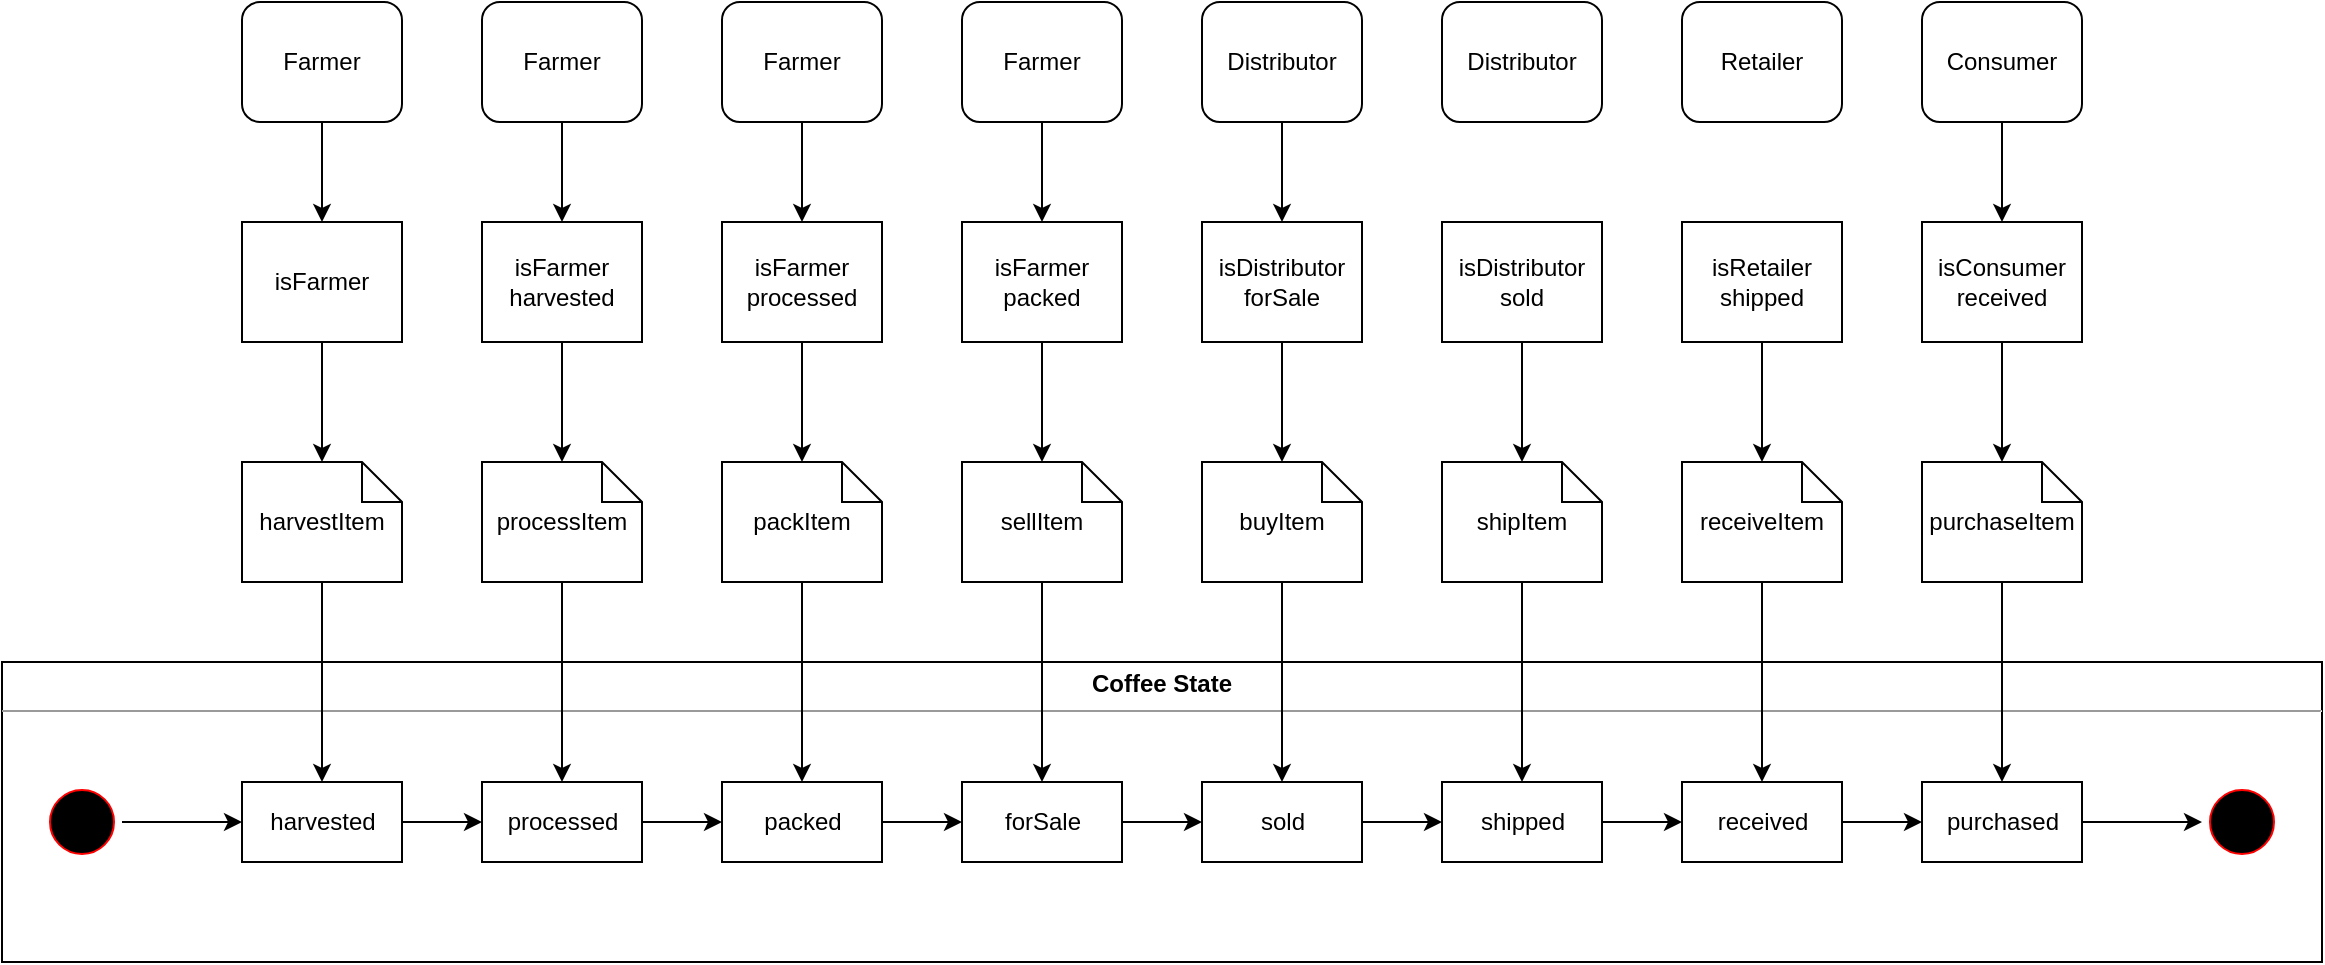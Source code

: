 <mxfile version="14.7.10" type="device"><diagram id="Bq9gZvkqZx10nz50B-gL" name="Page-1"><mxGraphModel dx="2253" dy="794" grid="1" gridSize="10" guides="1" tooltips="1" connect="1" arrows="1" fold="1" page="1" pageScale="1" pageWidth="827" pageHeight="1169" math="0" shadow="0"><root><mxCell id="0"/><mxCell id="1" parent="0"/><mxCell id="h-RWVdlQ8j0TvEtJf3xF-17" value="" style="edgeStyle=orthogonalEdgeStyle;rounded=0;orthogonalLoop=1;jettySize=auto;html=1;" edge="1" parent="1" source="t3SWT46b5YHRuQdbZlro-1" target="h-RWVdlQ8j0TvEtJf3xF-1"><mxGeometry relative="1" as="geometry"/></mxCell><mxCell id="t3SWT46b5YHRuQdbZlro-1" value="Farmer" style="rounded=1;whiteSpace=wrap;html=1;" parent="1" vertex="1"><mxGeometry x="40" y="70" width="80" height="60" as="geometry"/></mxCell><mxCell id="h-RWVdlQ8j0TvEtJf3xF-25" value="" style="edgeStyle=orthogonalEdgeStyle;rounded=0;orthogonalLoop=1;jettySize=auto;html=1;" edge="1" parent="1" source="t3SWT46b5YHRuQdbZlro-2" target="h-RWVdlQ8j0TvEtJf3xF-16"><mxGeometry relative="1" as="geometry"/></mxCell><mxCell id="t3SWT46b5YHRuQdbZlro-2" value="Distributor" style="rounded=1;whiteSpace=wrap;html=1;" parent="1" vertex="1"><mxGeometry x="520" y="70" width="80" height="60" as="geometry"/></mxCell><mxCell id="t3SWT46b5YHRuQdbZlro-3" value="Retailer" style="rounded=1;whiteSpace=wrap;html=1;" parent="1" vertex="1"><mxGeometry x="760" y="70" width="80" height="60" as="geometry"/></mxCell><mxCell id="h-RWVdlQ8j0TvEtJf3xF-50" value="" style="edgeStyle=orthogonalEdgeStyle;rounded=0;orthogonalLoop=1;jettySize=auto;html=1;" edge="1" parent="1" source="t3SWT46b5YHRuQdbZlro-4" target="h-RWVdlQ8j0TvEtJf3xF-45"><mxGeometry relative="1" as="geometry"/></mxCell><mxCell id="t3SWT46b5YHRuQdbZlro-4" value="Consumer" style="rounded=1;whiteSpace=wrap;html=1;" parent="1" vertex="1"><mxGeometry x="880" y="70" width="80" height="60" as="geometry"/></mxCell><mxCell id="t3SWT46b5YHRuQdbZlro-6" value="&lt;p style=&quot;margin: 0px ; margin-top: 4px ; text-align: center&quot;&gt;&lt;b&gt;Coffee State&lt;/b&gt;&lt;/p&gt;&lt;hr size=&quot;1&quot;&gt;&lt;div style=&quot;height: 2px&quot;&gt;&lt;/div&gt;" style="verticalAlign=top;align=left;overflow=fill;fontSize=12;fontFamily=Helvetica;html=1;" parent="1" vertex="1"><mxGeometry x="-80" y="400" width="1160" height="150" as="geometry"/></mxCell><mxCell id="t3SWT46b5YHRuQdbZlro-12" value="" style="edgeStyle=orthogonalEdgeStyle;rounded=0;orthogonalLoop=1;jettySize=auto;html=1;" parent="1" source="t3SWT46b5YHRuQdbZlro-7" target="t3SWT46b5YHRuQdbZlro-9" edge="1"><mxGeometry relative="1" as="geometry"/></mxCell><mxCell id="t3SWT46b5YHRuQdbZlro-7" value="" style="ellipse;html=1;shape=startState;fillColor=#000000;strokeColor=#ff0000;" parent="1" vertex="1"><mxGeometry x="-60" y="460" width="40" height="40" as="geometry"/></mxCell><mxCell id="t3SWT46b5YHRuQdbZlro-13" value="" style="edgeStyle=orthogonalEdgeStyle;rounded=0;orthogonalLoop=1;jettySize=auto;html=1;" parent="1" source="t3SWT46b5YHRuQdbZlro-9" target="t3SWT46b5YHRuQdbZlro-10" edge="1"><mxGeometry relative="1" as="geometry"/></mxCell><mxCell id="t3SWT46b5YHRuQdbZlro-9" value="harvested" style="html=1;" parent="1" vertex="1"><mxGeometry x="40" y="460" width="80" height="40" as="geometry"/></mxCell><mxCell id="t3SWT46b5YHRuQdbZlro-14" value="" style="edgeStyle=orthogonalEdgeStyle;rounded=0;orthogonalLoop=1;jettySize=auto;html=1;" parent="1" source="t3SWT46b5YHRuQdbZlro-10" target="t3SWT46b5YHRuQdbZlro-11" edge="1"><mxGeometry relative="1" as="geometry"/></mxCell><mxCell id="t3SWT46b5YHRuQdbZlro-10" value="processed" style="html=1;" parent="1" vertex="1"><mxGeometry x="160" y="460" width="80" height="40" as="geometry"/></mxCell><mxCell id="t3SWT46b5YHRuQdbZlro-16" value="" style="edgeStyle=orthogonalEdgeStyle;rounded=0;orthogonalLoop=1;jettySize=auto;html=1;" parent="1" source="t3SWT46b5YHRuQdbZlro-11" target="t3SWT46b5YHRuQdbZlro-15" edge="1"><mxGeometry relative="1" as="geometry"/></mxCell><mxCell id="t3SWT46b5YHRuQdbZlro-11" value="packed" style="html=1;" parent="1" vertex="1"><mxGeometry x="280" y="460" width="80" height="40" as="geometry"/></mxCell><mxCell id="h-RWVdlQ8j0TvEtJf3xF-28" value="" style="edgeStyle=orthogonalEdgeStyle;rounded=0;orthogonalLoop=1;jettySize=auto;html=1;" edge="1" parent="1" source="t3SWT46b5YHRuQdbZlro-15" target="t3SWT46b5YHRuQdbZlro-17"><mxGeometry relative="1" as="geometry"/></mxCell><mxCell id="t3SWT46b5YHRuQdbZlro-15" value="forSale" style="html=1;" parent="1" vertex="1"><mxGeometry x="400" y="460" width="80" height="40" as="geometry"/></mxCell><mxCell id="h-RWVdlQ8j0TvEtJf3xF-29" value="" style="edgeStyle=orthogonalEdgeStyle;rounded=0;orthogonalLoop=1;jettySize=auto;html=1;" edge="1" parent="1" source="t3SWT46b5YHRuQdbZlro-17" target="t3SWT46b5YHRuQdbZlro-19"><mxGeometry relative="1" as="geometry"/></mxCell><mxCell id="t3SWT46b5YHRuQdbZlro-17" value="sold" style="html=1;" parent="1" vertex="1"><mxGeometry x="520" y="460" width="80" height="40" as="geometry"/></mxCell><mxCell id="h-RWVdlQ8j0TvEtJf3xF-30" value="" style="edgeStyle=orthogonalEdgeStyle;rounded=0;orthogonalLoop=1;jettySize=auto;html=1;" edge="1" parent="1" source="t3SWT46b5YHRuQdbZlro-19" target="t3SWT46b5YHRuQdbZlro-22"><mxGeometry relative="1" as="geometry"/></mxCell><mxCell id="t3SWT46b5YHRuQdbZlro-19" value="shipped" style="html=1;" parent="1" vertex="1"><mxGeometry x="640" y="460" width="80" height="40" as="geometry"/></mxCell><mxCell id="t3SWT46b5YHRuQdbZlro-25" value="" style="edgeStyle=orthogonalEdgeStyle;rounded=0;orthogonalLoop=1;jettySize=auto;html=1;" parent="1" source="t3SWT46b5YHRuQdbZlro-22" target="t3SWT46b5YHRuQdbZlro-23" edge="1"><mxGeometry relative="1" as="geometry"/></mxCell><mxCell id="t3SWT46b5YHRuQdbZlro-22" value="received" style="html=1;" parent="1" vertex="1"><mxGeometry x="760" y="460" width="80" height="40" as="geometry"/></mxCell><mxCell id="h-RWVdlQ8j0TvEtJf3xF-31" value="" style="edgeStyle=orthogonalEdgeStyle;rounded=0;orthogonalLoop=1;jettySize=auto;html=1;" edge="1" parent="1" source="t3SWT46b5YHRuQdbZlro-23" target="t3SWT46b5YHRuQdbZlro-26"><mxGeometry relative="1" as="geometry"/></mxCell><mxCell id="t3SWT46b5YHRuQdbZlro-23" value="purchased" style="html=1;" parent="1" vertex="1"><mxGeometry x="880" y="460" width="80" height="40" as="geometry"/></mxCell><mxCell id="t3SWT46b5YHRuQdbZlro-26" value="" style="ellipse;html=1;shape=startState;fillColor=#000000;strokeColor=#ff0000;" parent="1" vertex="1"><mxGeometry x="1020" y="460" width="40" height="40" as="geometry"/></mxCell><mxCell id="h-RWVdlQ8j0TvEtJf3xF-18" value="" style="edgeStyle=orthogonalEdgeStyle;rounded=0;orthogonalLoop=1;jettySize=auto;html=1;" edge="1" parent="1" source="h-RWVdlQ8j0TvEtJf3xF-1" target="h-RWVdlQ8j0TvEtJf3xF-5"><mxGeometry relative="1" as="geometry"/></mxCell><mxCell id="h-RWVdlQ8j0TvEtJf3xF-1" value="isFarmer" style="rounded=0;whiteSpace=wrap;html=1;" vertex="1" parent="1"><mxGeometry x="40" y="180" width="80" height="60" as="geometry"/></mxCell><mxCell id="h-RWVdlQ8j0TvEtJf3xF-38" value="" style="edgeStyle=orthogonalEdgeStyle;rounded=0;orthogonalLoop=1;jettySize=auto;html=1;" edge="1" parent="1" source="h-RWVdlQ8j0TvEtJf3xF-5" target="t3SWT46b5YHRuQdbZlro-9"><mxGeometry relative="1" as="geometry"/></mxCell><mxCell id="h-RWVdlQ8j0TvEtJf3xF-5" value="harvestItem" style="shape=note;size=20;whiteSpace=wrap;html=1;" vertex="1" parent="1"><mxGeometry x="40" y="300" width="80" height="60" as="geometry"/></mxCell><mxCell id="h-RWVdlQ8j0TvEtJf3xF-19" value="" style="edgeStyle=orthogonalEdgeStyle;rounded=0;orthogonalLoop=1;jettySize=auto;html=1;" edge="1" parent="1" source="h-RWVdlQ8j0TvEtJf3xF-6" target="h-RWVdlQ8j0TvEtJf3xF-7"><mxGeometry relative="1" as="geometry"/></mxCell><mxCell id="h-RWVdlQ8j0TvEtJf3xF-6" value="Farmer" style="rounded=1;whiteSpace=wrap;html=1;" vertex="1" parent="1"><mxGeometry x="160" y="70" width="80" height="60" as="geometry"/></mxCell><mxCell id="h-RWVdlQ8j0TvEtJf3xF-20" value="" style="edgeStyle=orthogonalEdgeStyle;rounded=0;orthogonalLoop=1;jettySize=auto;html=1;" edge="1" parent="1" source="h-RWVdlQ8j0TvEtJf3xF-7" target="h-RWVdlQ8j0TvEtJf3xF-8"><mxGeometry relative="1" as="geometry"/></mxCell><mxCell id="h-RWVdlQ8j0TvEtJf3xF-7" value="isFarmer&lt;br&gt;harvested" style="rounded=0;whiteSpace=wrap;html=1;" vertex="1" parent="1"><mxGeometry x="160" y="180" width="80" height="60" as="geometry"/></mxCell><mxCell id="h-RWVdlQ8j0TvEtJf3xF-39" value="" style="edgeStyle=orthogonalEdgeStyle;rounded=0;orthogonalLoop=1;jettySize=auto;html=1;" edge="1" parent="1" source="h-RWVdlQ8j0TvEtJf3xF-8" target="t3SWT46b5YHRuQdbZlro-10"><mxGeometry relative="1" as="geometry"/></mxCell><mxCell id="h-RWVdlQ8j0TvEtJf3xF-8" value="processItem" style="shape=note;size=20;whiteSpace=wrap;html=1;" vertex="1" parent="1"><mxGeometry x="160" y="300" width="80" height="60" as="geometry"/></mxCell><mxCell id="h-RWVdlQ8j0TvEtJf3xF-21" value="" style="edgeStyle=orthogonalEdgeStyle;rounded=0;orthogonalLoop=1;jettySize=auto;html=1;" edge="1" parent="1" source="h-RWVdlQ8j0TvEtJf3xF-9" target="h-RWVdlQ8j0TvEtJf3xF-10"><mxGeometry relative="1" as="geometry"/></mxCell><mxCell id="h-RWVdlQ8j0TvEtJf3xF-9" value="Farmer" style="rounded=1;whiteSpace=wrap;html=1;" vertex="1" parent="1"><mxGeometry x="280" y="70" width="80" height="60" as="geometry"/></mxCell><mxCell id="h-RWVdlQ8j0TvEtJf3xF-22" value="" style="edgeStyle=orthogonalEdgeStyle;rounded=0;orthogonalLoop=1;jettySize=auto;html=1;" edge="1" parent="1" source="h-RWVdlQ8j0TvEtJf3xF-10" target="h-RWVdlQ8j0TvEtJf3xF-11"><mxGeometry relative="1" as="geometry"/></mxCell><mxCell id="h-RWVdlQ8j0TvEtJf3xF-10" value="isFarmer&lt;br&gt;processed" style="rounded=0;whiteSpace=wrap;html=1;" vertex="1" parent="1"><mxGeometry x="280" y="180" width="80" height="60" as="geometry"/></mxCell><mxCell id="h-RWVdlQ8j0TvEtJf3xF-40" value="" style="edgeStyle=orthogonalEdgeStyle;rounded=0;orthogonalLoop=1;jettySize=auto;html=1;" edge="1" parent="1" source="h-RWVdlQ8j0TvEtJf3xF-11" target="t3SWT46b5YHRuQdbZlro-11"><mxGeometry relative="1" as="geometry"/></mxCell><mxCell id="h-RWVdlQ8j0TvEtJf3xF-11" value="packItem" style="shape=note;size=20;whiteSpace=wrap;html=1;" vertex="1" parent="1"><mxGeometry x="280" y="300" width="80" height="60" as="geometry"/></mxCell><mxCell id="h-RWVdlQ8j0TvEtJf3xF-23" value="" style="edgeStyle=orthogonalEdgeStyle;rounded=0;orthogonalLoop=1;jettySize=auto;html=1;" edge="1" parent="1" source="h-RWVdlQ8j0TvEtJf3xF-12" target="h-RWVdlQ8j0TvEtJf3xF-13"><mxGeometry relative="1" as="geometry"/></mxCell><mxCell id="h-RWVdlQ8j0TvEtJf3xF-12" value="Farmer" style="rounded=1;whiteSpace=wrap;html=1;" vertex="1" parent="1"><mxGeometry x="400" y="70" width="80" height="60" as="geometry"/></mxCell><mxCell id="h-RWVdlQ8j0TvEtJf3xF-24" value="" style="edgeStyle=orthogonalEdgeStyle;rounded=0;orthogonalLoop=1;jettySize=auto;html=1;" edge="1" parent="1" source="h-RWVdlQ8j0TvEtJf3xF-13" target="h-RWVdlQ8j0TvEtJf3xF-14"><mxGeometry relative="1" as="geometry"/></mxCell><mxCell id="h-RWVdlQ8j0TvEtJf3xF-13" value="isFarmer&lt;br&gt;packed" style="rounded=0;whiteSpace=wrap;html=1;" vertex="1" parent="1"><mxGeometry x="400" y="180" width="80" height="60" as="geometry"/></mxCell><mxCell id="h-RWVdlQ8j0TvEtJf3xF-41" value="" style="edgeStyle=orthogonalEdgeStyle;rounded=0;orthogonalLoop=1;jettySize=auto;html=1;" edge="1" parent="1" source="h-RWVdlQ8j0TvEtJf3xF-14" target="t3SWT46b5YHRuQdbZlro-15"><mxGeometry relative="1" as="geometry"/></mxCell><mxCell id="h-RWVdlQ8j0TvEtJf3xF-14" value="sellItem" style="shape=note;size=20;whiteSpace=wrap;html=1;" vertex="1" parent="1"><mxGeometry x="400" y="300" width="80" height="60" as="geometry"/></mxCell><mxCell id="h-RWVdlQ8j0TvEtJf3xF-42" value="" style="edgeStyle=orthogonalEdgeStyle;rounded=0;orthogonalLoop=1;jettySize=auto;html=1;" edge="1" parent="1" source="h-RWVdlQ8j0TvEtJf3xF-15" target="t3SWT46b5YHRuQdbZlro-17"><mxGeometry relative="1" as="geometry"/></mxCell><mxCell id="h-RWVdlQ8j0TvEtJf3xF-15" value="buyItem" style="shape=note;size=20;whiteSpace=wrap;html=1;" vertex="1" parent="1"><mxGeometry x="520" y="300" width="80" height="60" as="geometry"/></mxCell><mxCell id="h-RWVdlQ8j0TvEtJf3xF-26" value="" style="edgeStyle=orthogonalEdgeStyle;rounded=0;orthogonalLoop=1;jettySize=auto;html=1;" edge="1" parent="1" source="h-RWVdlQ8j0TvEtJf3xF-16" target="h-RWVdlQ8j0TvEtJf3xF-15"><mxGeometry relative="1" as="geometry"/></mxCell><mxCell id="h-RWVdlQ8j0TvEtJf3xF-16" value="isDistributor&lt;br&gt;forSale" style="rounded=0;whiteSpace=wrap;html=1;" vertex="1" parent="1"><mxGeometry x="520" y="180" width="80" height="60" as="geometry"/></mxCell><mxCell id="h-RWVdlQ8j0TvEtJf3xF-33" value="Distributor" style="rounded=1;whiteSpace=wrap;html=1;" vertex="1" parent="1"><mxGeometry x="640" y="70" width="80" height="60" as="geometry"/></mxCell><mxCell id="h-RWVdlQ8j0TvEtJf3xF-46" value="" style="edgeStyle=orthogonalEdgeStyle;rounded=0;orthogonalLoop=1;jettySize=auto;html=1;" edge="1" parent="1" source="h-RWVdlQ8j0TvEtJf3xF-34" target="h-RWVdlQ8j0TvEtJf3xF-35"><mxGeometry relative="1" as="geometry"/></mxCell><mxCell id="h-RWVdlQ8j0TvEtJf3xF-34" value="isDistributor&lt;br&gt;sold" style="rounded=0;whiteSpace=wrap;html=1;" vertex="1" parent="1"><mxGeometry x="640" y="180" width="80" height="60" as="geometry"/></mxCell><mxCell id="h-RWVdlQ8j0TvEtJf3xF-43" value="" style="edgeStyle=orthogonalEdgeStyle;rounded=0;orthogonalLoop=1;jettySize=auto;html=1;" edge="1" parent="1" source="h-RWVdlQ8j0TvEtJf3xF-35" target="t3SWT46b5YHRuQdbZlro-19"><mxGeometry relative="1" as="geometry"/></mxCell><mxCell id="h-RWVdlQ8j0TvEtJf3xF-35" value="shipItem" style="shape=note;size=20;whiteSpace=wrap;html=1;" vertex="1" parent="1"><mxGeometry x="640" y="300" width="80" height="60" as="geometry"/></mxCell><mxCell id="h-RWVdlQ8j0TvEtJf3xF-47" value="" style="edgeStyle=orthogonalEdgeStyle;rounded=0;orthogonalLoop=1;jettySize=auto;html=1;" edge="1" parent="1" source="h-RWVdlQ8j0TvEtJf3xF-36" target="h-RWVdlQ8j0TvEtJf3xF-37"><mxGeometry relative="1" as="geometry"/></mxCell><mxCell id="h-RWVdlQ8j0TvEtJf3xF-36" value="isRetailer&lt;br&gt;shipped" style="rounded=0;whiteSpace=wrap;html=1;" vertex="1" parent="1"><mxGeometry x="760" y="180" width="80" height="60" as="geometry"/></mxCell><mxCell id="h-RWVdlQ8j0TvEtJf3xF-44" value="" style="edgeStyle=orthogonalEdgeStyle;rounded=0;orthogonalLoop=1;jettySize=auto;html=1;" edge="1" parent="1" source="h-RWVdlQ8j0TvEtJf3xF-37" target="t3SWT46b5YHRuQdbZlro-22"><mxGeometry relative="1" as="geometry"/></mxCell><mxCell id="h-RWVdlQ8j0TvEtJf3xF-37" value="receiveItem" style="shape=note;size=20;whiteSpace=wrap;html=1;" vertex="1" parent="1"><mxGeometry x="760" y="300" width="80" height="60" as="geometry"/></mxCell><mxCell id="h-RWVdlQ8j0TvEtJf3xF-51" value="" style="edgeStyle=orthogonalEdgeStyle;rounded=0;orthogonalLoop=1;jettySize=auto;html=1;" edge="1" parent="1" source="h-RWVdlQ8j0TvEtJf3xF-45" target="h-RWVdlQ8j0TvEtJf3xF-48"><mxGeometry relative="1" as="geometry"/></mxCell><mxCell id="h-RWVdlQ8j0TvEtJf3xF-45" value="isConsumer&lt;br&gt;received" style="rounded=0;whiteSpace=wrap;html=1;" vertex="1" parent="1"><mxGeometry x="880" y="180" width="80" height="60" as="geometry"/></mxCell><mxCell id="h-RWVdlQ8j0TvEtJf3xF-49" value="" style="edgeStyle=orthogonalEdgeStyle;rounded=0;orthogonalLoop=1;jettySize=auto;html=1;" edge="1" parent="1" source="h-RWVdlQ8j0TvEtJf3xF-48" target="t3SWT46b5YHRuQdbZlro-23"><mxGeometry relative="1" as="geometry"/></mxCell><mxCell id="h-RWVdlQ8j0TvEtJf3xF-48" value="purchaseItem" style="shape=note;size=20;whiteSpace=wrap;html=1;" vertex="1" parent="1"><mxGeometry x="880" y="300" width="80" height="60" as="geometry"/></mxCell></root></mxGraphModel></diagram></mxfile>